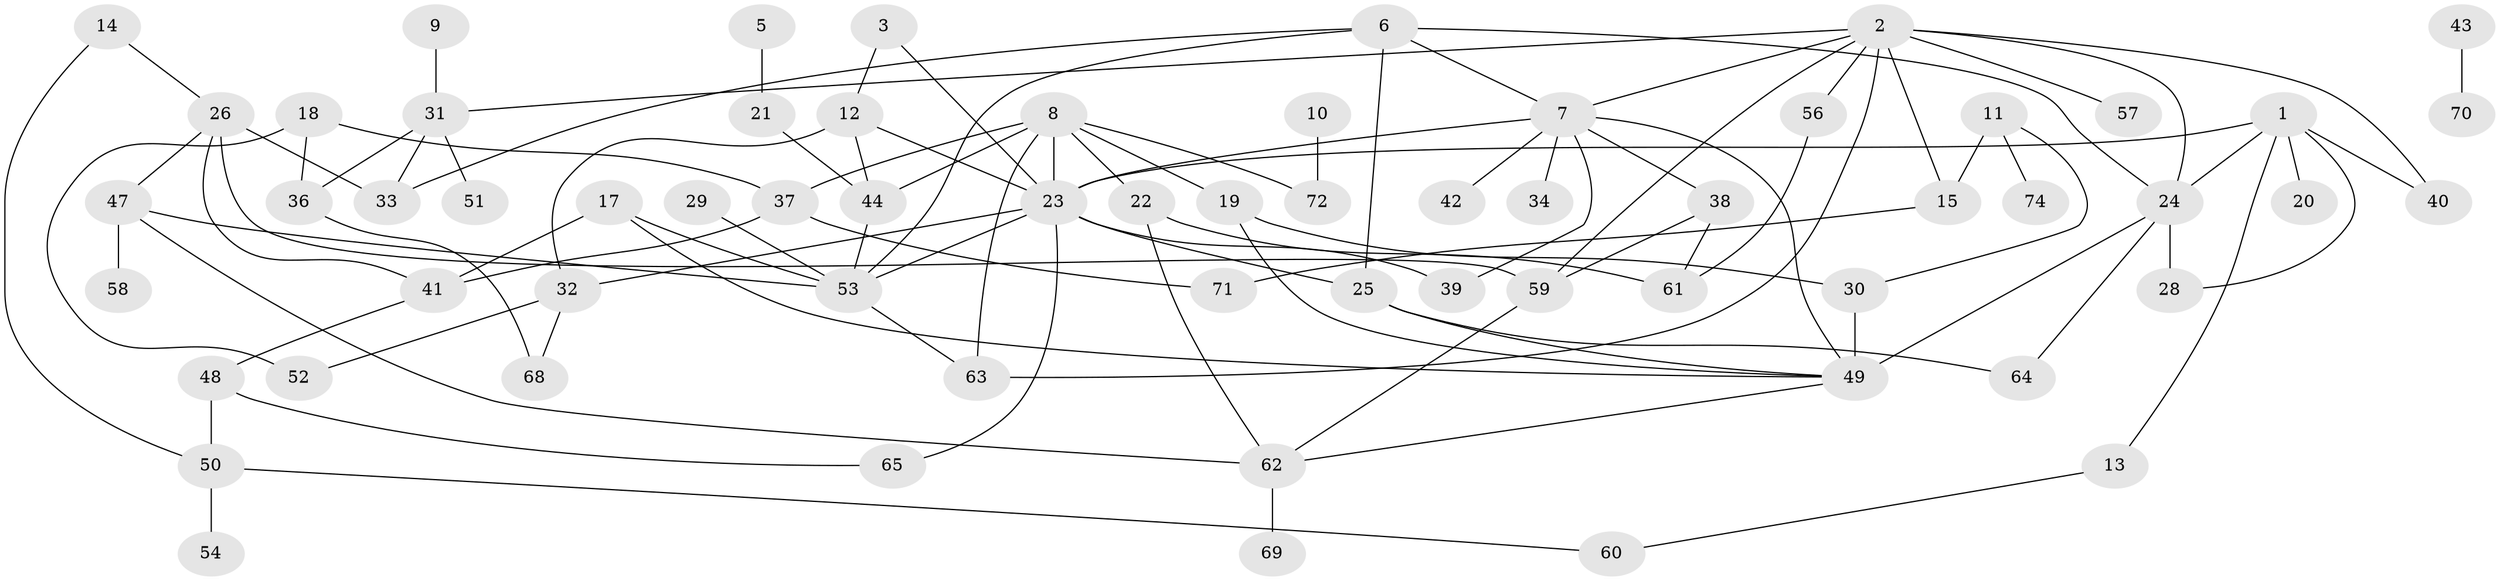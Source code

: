 // original degree distribution, {4: 0.10884353741496598, 1: 0.2789115646258503, 0: 0.05442176870748299, 3: 0.16326530612244897, 9: 0.006802721088435374, 2: 0.2857142857142857, 5: 0.061224489795918366, 6: 0.034013605442176874, 7: 0.006802721088435374}
// Generated by graph-tools (version 1.1) at 2025/48/03/04/25 22:48:27]
// undirected, 64 vertices, 100 edges
graph export_dot {
  node [color=gray90,style=filled];
  1;
  2;
  3;
  5;
  6;
  7;
  8;
  9;
  10;
  11;
  12;
  13;
  14;
  15;
  17;
  18;
  19;
  20;
  21;
  22;
  23;
  24;
  25;
  26;
  28;
  29;
  30;
  31;
  32;
  33;
  34;
  36;
  37;
  38;
  39;
  40;
  41;
  42;
  43;
  44;
  47;
  48;
  49;
  50;
  51;
  52;
  53;
  54;
  56;
  57;
  58;
  59;
  60;
  61;
  62;
  63;
  64;
  65;
  68;
  69;
  70;
  71;
  72;
  74;
  1 -- 13 [weight=1.0];
  1 -- 20 [weight=1.0];
  1 -- 23 [weight=1.0];
  1 -- 24 [weight=1.0];
  1 -- 28 [weight=1.0];
  1 -- 40 [weight=1.0];
  2 -- 7 [weight=1.0];
  2 -- 15 [weight=1.0];
  2 -- 24 [weight=1.0];
  2 -- 31 [weight=1.0];
  2 -- 40 [weight=1.0];
  2 -- 56 [weight=1.0];
  2 -- 57 [weight=1.0];
  2 -- 59 [weight=1.0];
  2 -- 63 [weight=1.0];
  3 -- 12 [weight=1.0];
  3 -- 23 [weight=1.0];
  5 -- 21 [weight=1.0];
  6 -- 7 [weight=1.0];
  6 -- 24 [weight=1.0];
  6 -- 25 [weight=1.0];
  6 -- 33 [weight=1.0];
  6 -- 53 [weight=1.0];
  7 -- 23 [weight=1.0];
  7 -- 34 [weight=1.0];
  7 -- 38 [weight=1.0];
  7 -- 39 [weight=1.0];
  7 -- 42 [weight=1.0];
  7 -- 49 [weight=1.0];
  8 -- 19 [weight=1.0];
  8 -- 22 [weight=1.0];
  8 -- 23 [weight=1.0];
  8 -- 37 [weight=1.0];
  8 -- 44 [weight=1.0];
  8 -- 63 [weight=1.0];
  8 -- 72 [weight=1.0];
  9 -- 31 [weight=1.0];
  10 -- 72 [weight=1.0];
  11 -- 15 [weight=1.0];
  11 -- 30 [weight=1.0];
  11 -- 74 [weight=1.0];
  12 -- 23 [weight=1.0];
  12 -- 32 [weight=1.0];
  12 -- 44 [weight=1.0];
  13 -- 60 [weight=1.0];
  14 -- 26 [weight=1.0];
  14 -- 50 [weight=1.0];
  15 -- 71 [weight=1.0];
  17 -- 41 [weight=1.0];
  17 -- 49 [weight=1.0];
  17 -- 53 [weight=3.0];
  18 -- 36 [weight=1.0];
  18 -- 37 [weight=1.0];
  18 -- 52 [weight=1.0];
  19 -- 30 [weight=1.0];
  19 -- 49 [weight=1.0];
  21 -- 44 [weight=1.0];
  22 -- 61 [weight=1.0];
  22 -- 62 [weight=1.0];
  23 -- 25 [weight=2.0];
  23 -- 32 [weight=1.0];
  23 -- 39 [weight=1.0];
  23 -- 53 [weight=1.0];
  23 -- 65 [weight=1.0];
  24 -- 28 [weight=1.0];
  24 -- 49 [weight=1.0];
  24 -- 64 [weight=1.0];
  25 -- 49 [weight=1.0];
  25 -- 64 [weight=1.0];
  26 -- 33 [weight=2.0];
  26 -- 41 [weight=1.0];
  26 -- 47 [weight=1.0];
  26 -- 59 [weight=2.0];
  29 -- 53 [weight=1.0];
  30 -- 49 [weight=5.0];
  31 -- 33 [weight=1.0];
  31 -- 36 [weight=1.0];
  31 -- 51 [weight=1.0];
  32 -- 52 [weight=1.0];
  32 -- 68 [weight=1.0];
  36 -- 68 [weight=1.0];
  37 -- 41 [weight=1.0];
  37 -- 71 [weight=1.0];
  38 -- 59 [weight=1.0];
  38 -- 61 [weight=2.0];
  41 -- 48 [weight=1.0];
  43 -- 70 [weight=1.0];
  44 -- 53 [weight=1.0];
  47 -- 53 [weight=1.0];
  47 -- 58 [weight=1.0];
  47 -- 62 [weight=1.0];
  48 -- 50 [weight=1.0];
  48 -- 65 [weight=1.0];
  49 -- 62 [weight=1.0];
  50 -- 54 [weight=1.0];
  50 -- 60 [weight=1.0];
  53 -- 63 [weight=2.0];
  56 -- 61 [weight=1.0];
  59 -- 62 [weight=1.0];
  62 -- 69 [weight=1.0];
}
